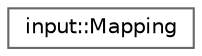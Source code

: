 digraph "Graphical Class Hierarchy"
{
 // LATEX_PDF_SIZE
  bgcolor="transparent";
  edge [fontname=Helvetica,fontsize=10,labelfontname=Helvetica,labelfontsize=10];
  node [fontname=Helvetica,fontsize=10,shape=box,height=0.2,width=0.4];
  rankdir="LR";
  Node0 [id="Node000000",label="input::Mapping",height=0.2,width=0.4,color="grey40", fillcolor="white", style="filled",URL="$classinput_1_1Mapping.html",tooltip=" "];
}
